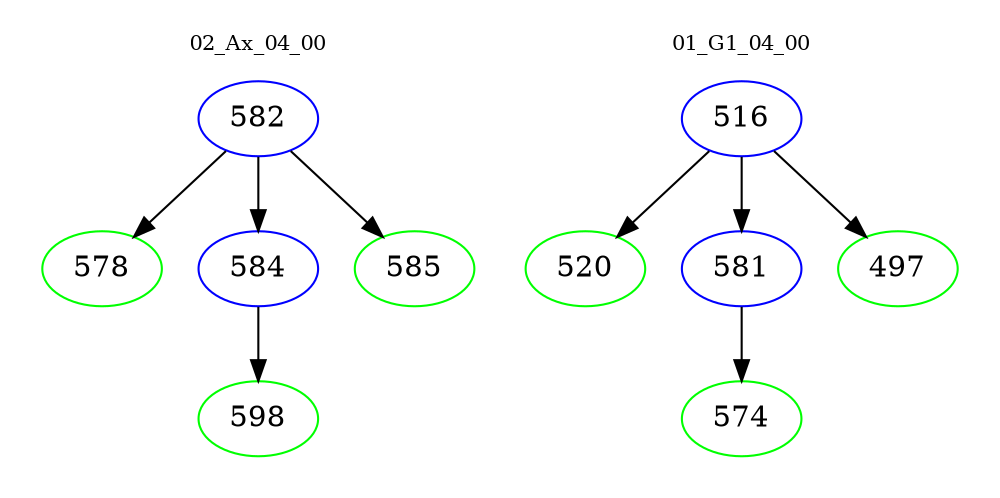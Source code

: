 digraph{
subgraph cluster_0 {
color = white
label = "02_Ax_04_00";
fontsize=10;
T0_582 [label="582", color="blue"]
T0_582 -> T0_578 [color="black"]
T0_578 [label="578", color="green"]
T0_582 -> T0_584 [color="black"]
T0_584 [label="584", color="blue"]
T0_584 -> T0_598 [color="black"]
T0_598 [label="598", color="green"]
T0_582 -> T0_585 [color="black"]
T0_585 [label="585", color="green"]
}
subgraph cluster_1 {
color = white
label = "01_G1_04_00";
fontsize=10;
T1_516 [label="516", color="blue"]
T1_516 -> T1_520 [color="black"]
T1_520 [label="520", color="green"]
T1_516 -> T1_581 [color="black"]
T1_581 [label="581", color="blue"]
T1_581 -> T1_574 [color="black"]
T1_574 [label="574", color="green"]
T1_516 -> T1_497 [color="black"]
T1_497 [label="497", color="green"]
}
}
